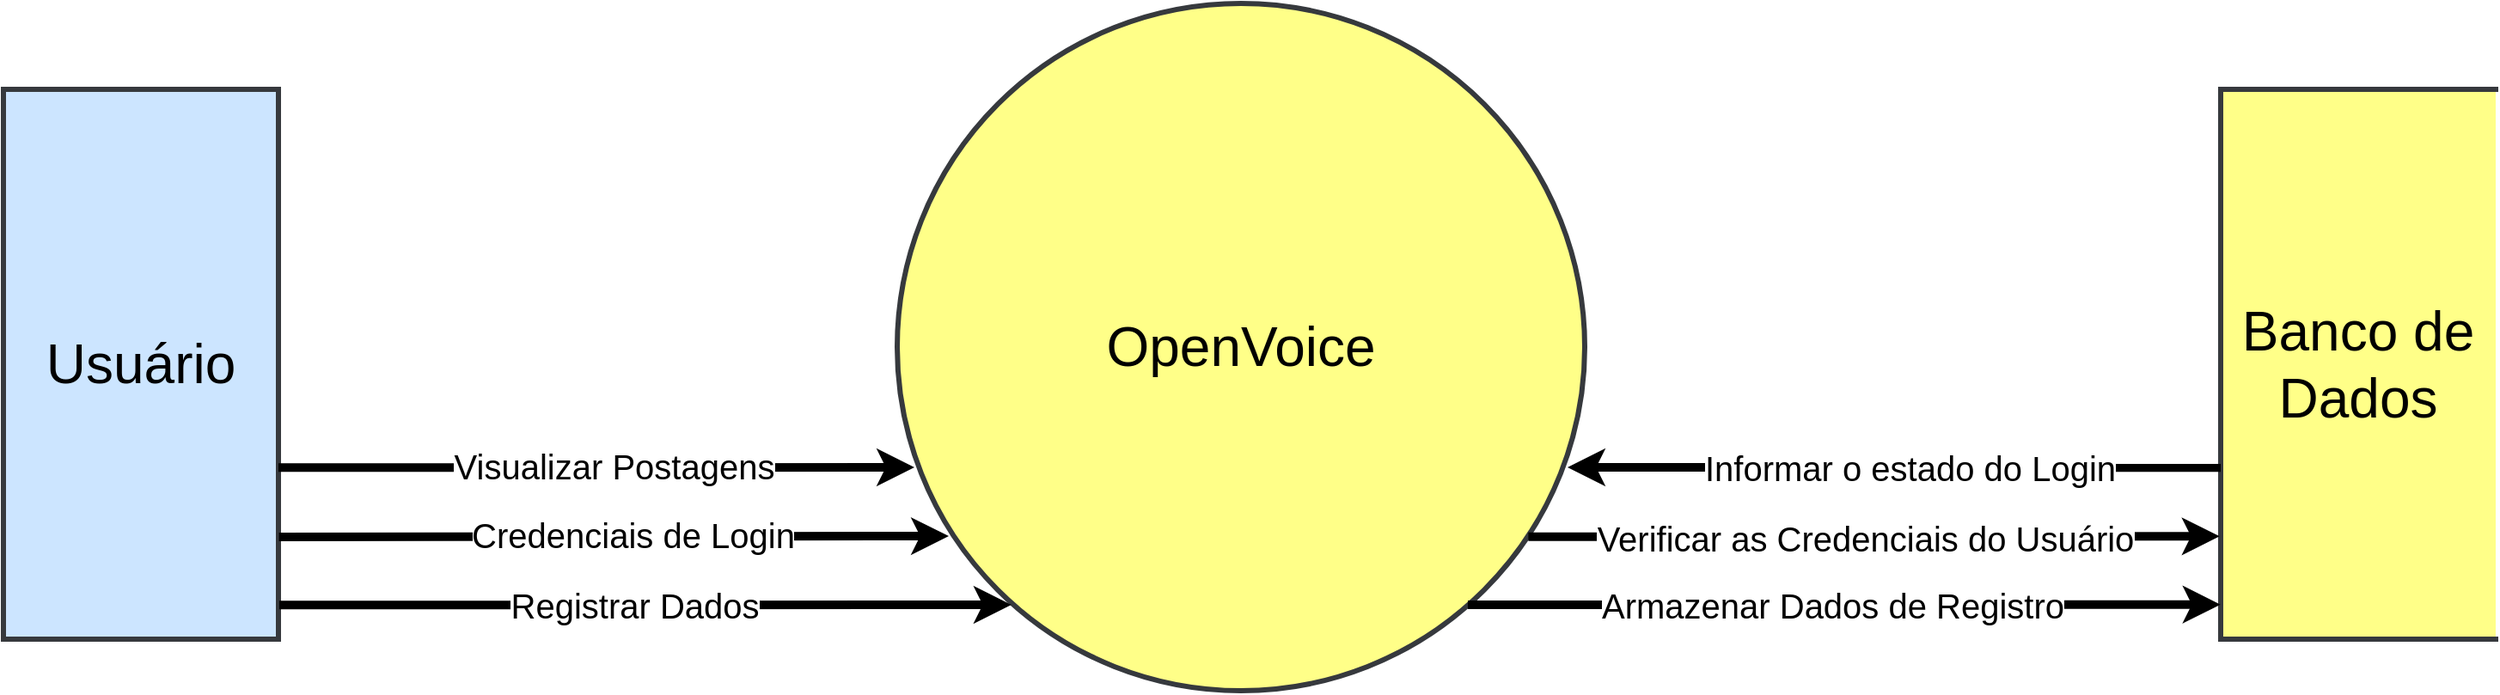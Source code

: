 <mxfile version="24.8.4">
  <diagram name="Page-1" id="RUOL-5rVlNPiTvtHbr-Q">
    <mxGraphModel dx="1369" dy="863" grid="1" gridSize="10" guides="1" tooltips="1" connect="1" arrows="1" fold="1" page="1" pageScale="1" pageWidth="850" pageHeight="1100" math="0" shadow="0">
      <root>
        <mxCell id="0" />
        <mxCell id="1" parent="0" />
        <mxCell id="dgugD9RGf2uUf7r9yJ4--1" value="&lt;font style=&quot;font-size: 32px;&quot;&gt;OpenVoice&lt;br&gt;&lt;/font&gt;" style="ellipse;whiteSpace=wrap;html=1;aspect=fixed;strokeWidth=3;fillColor=#ffff88;strokeColor=#36393d;" vertex="1" parent="1">
          <mxGeometry x="-30" y="130" width="400" height="400" as="geometry" />
        </mxCell>
        <mxCell id="dgugD9RGf2uUf7r9yJ4--2" value="&lt;font style=&quot;font-size: 32px;&quot;&gt;Usuário&lt;/font&gt;" style="html=1;dashed=0;whiteSpace=wrap;strokeWidth=3;fillColor=#cce5ff;strokeColor=#36393d;" vertex="1" parent="1">
          <mxGeometry x="-550" y="180" width="160" height="320" as="geometry" />
        </mxCell>
        <mxCell id="dgugD9RGf2uUf7r9yJ4--3" value="&lt;font style=&quot;font-size: 32px;&quot;&gt;Banco de Dados&lt;br&gt;&lt;/font&gt;" style="html=1;dashed=0;whiteSpace=wrap;shape=partialRectangle;right=0;strokeWidth=3;fillColor=#ffff88;strokeColor=#36393d;" vertex="1" parent="1">
          <mxGeometry x="740" y="180" width="160" height="320" as="geometry" />
        </mxCell>
        <mxCell id="dgugD9RGf2uUf7r9yJ4--4" value="&amp;nbsp;" style="endArrow=classic;html=1;rounded=0;strokeWidth=5;exitX=1.003;exitY=0.938;exitDx=0;exitDy=0;entryX=0.166;entryY=0.875;entryDx=0;entryDy=0;exitPerimeter=0;startArrow=none;startFill=0;endFill=1;entryPerimeter=0;" edge="1" parent="1" source="dgugD9RGf2uUf7r9yJ4--2" target="dgugD9RGf2uUf7r9yJ4--1">
          <mxGeometry width="50" height="50" relative="1" as="geometry">
            <mxPoint x="-90" y="490" as="sourcePoint" />
            <mxPoint x="-40" y="440" as="targetPoint" />
          </mxGeometry>
        </mxCell>
        <mxCell id="dgugD9RGf2uUf7r9yJ4--5" value="&lt;font style=&quot;font-size: 20px;&quot;&gt;Registrar Dados&lt;/font&gt;" style="edgeLabel;html=1;align=center;verticalAlign=middle;resizable=0;points=[];" vertex="1" connectable="0" parent="dgugD9RGf2uUf7r9yJ4--4">
          <mxGeometry x="-0.032" relative="1" as="geometry">
            <mxPoint as="offset" />
          </mxGeometry>
        </mxCell>
        <mxCell id="dgugD9RGf2uUf7r9yJ4--8" value="&amp;nbsp;" style="endArrow=classic;html=1;rounded=0;strokeWidth=5;exitX=0.83;exitY=0.875;exitDx=0;exitDy=0;entryX=-0.001;entryY=0.937;entryDx=0;entryDy=0;startArrow=none;startFill=0;endFill=1;entryPerimeter=0;exitPerimeter=0;" edge="1" parent="1" source="dgugD9RGf2uUf7r9yJ4--1" target="dgugD9RGf2uUf7r9yJ4--3">
          <mxGeometry width="50" height="50" relative="1" as="geometry">
            <mxPoint x="290" y="551" as="sourcePoint" />
            <mxPoint x="646" y="550" as="targetPoint" />
          </mxGeometry>
        </mxCell>
        <mxCell id="dgugD9RGf2uUf7r9yJ4--9" value="&lt;font style=&quot;font-size: 20px;&quot;&gt;Armazenar Dados de Registro&lt;br&gt;&lt;/font&gt;" style="edgeLabel;html=1;align=center;verticalAlign=middle;resizable=0;points=[];" vertex="1" connectable="0" parent="dgugD9RGf2uUf7r9yJ4--8">
          <mxGeometry x="-0.032" relative="1" as="geometry">
            <mxPoint as="offset" />
          </mxGeometry>
        </mxCell>
        <mxCell id="dgugD9RGf2uUf7r9yJ4--10" value="" style="endArrow=classic;html=1;rounded=0;strokeWidth=5;endFill=1;exitX=1.002;exitY=0.814;exitDx=0;exitDy=0;exitPerimeter=0;entryX=0.075;entryY=0.775;entryDx=0;entryDy=0;entryPerimeter=0;" edge="1" parent="1" source="dgugD9RGf2uUf7r9yJ4--2" target="dgugD9RGf2uUf7r9yJ4--1">
          <mxGeometry width="50" height="50" relative="1" as="geometry">
            <mxPoint x="-260" y="440" as="sourcePoint" />
            <mxPoint x="-40" y="400" as="targetPoint" />
          </mxGeometry>
        </mxCell>
        <mxCell id="dgugD9RGf2uUf7r9yJ4--15" value="&lt;font style=&quot;font-size: 20px;&quot;&gt;Credenciais de Login&lt;br&gt;&lt;/font&gt;" style="edgeLabel;html=1;align=center;verticalAlign=middle;resizable=0;points=[];" vertex="1" connectable="0" parent="dgugD9RGf2uUf7r9yJ4--10">
          <mxGeometry x="0.052" y="1" relative="1" as="geometry">
            <mxPoint as="offset" />
          </mxGeometry>
        </mxCell>
        <mxCell id="dgugD9RGf2uUf7r9yJ4--14" value="" style="endArrow=classic;html=1;rounded=0;strokeWidth=5;endFill=1;exitX=0.918;exitY=0.776;exitDx=0;exitDy=0;entryX=-0.004;entryY=0.813;entryDx=0;entryDy=0;entryPerimeter=0;startArrow=none;startFill=0;exitPerimeter=0;" edge="1" parent="1" source="dgugD9RGf2uUf7r9yJ4--1" target="dgugD9RGf2uUf7r9yJ4--3">
          <mxGeometry width="50" height="50" relative="1" as="geometry">
            <mxPoint x="317" y="430" as="sourcePoint" />
            <mxPoint x="646" y="430" as="targetPoint" />
          </mxGeometry>
        </mxCell>
        <mxCell id="dgugD9RGf2uUf7r9yJ4--17" value="&lt;font style=&quot;font-size: 20px;&quot;&gt;Verificar as Credenciais do Usuário&lt;br&gt;&lt;/font&gt;" style="edgeLabel;html=1;align=center;verticalAlign=middle;resizable=0;points=[];" vertex="1" connectable="0" parent="dgugD9RGf2uUf7r9yJ4--14">
          <mxGeometry x="-0.158" relative="1" as="geometry">
            <mxPoint x="26" as="offset" />
          </mxGeometry>
        </mxCell>
        <mxCell id="dgugD9RGf2uUf7r9yJ4--18" value="" style="endArrow=none;html=1;rounded=0;strokeWidth=5;endFill=0;entryX=0;entryY=0.688;entryDx=0;entryDy=0;entryPerimeter=0;startArrow=classic;startFill=1;exitX=0.975;exitY=0.675;exitDx=0;exitDy=0;exitPerimeter=0;" edge="1" parent="1" source="dgugD9RGf2uUf7r9yJ4--1" target="dgugD9RGf2uUf7r9yJ4--3">
          <mxGeometry width="50" height="50" relative="1" as="geometry">
            <mxPoint x="330" y="400" as="sourcePoint" />
            <mxPoint x="692" y="400" as="targetPoint" />
          </mxGeometry>
        </mxCell>
        <mxCell id="dgugD9RGf2uUf7r9yJ4--19" value="&lt;font style=&quot;font-size: 20px;&quot;&gt;Informar o estado do Login&lt;br&gt;&lt;/font&gt;" style="edgeLabel;html=1;align=center;verticalAlign=middle;resizable=0;points=[];" vertex="1" connectable="0" parent="dgugD9RGf2uUf7r9yJ4--18">
          <mxGeometry x="-0.158" relative="1" as="geometry">
            <mxPoint x="39" as="offset" />
          </mxGeometry>
        </mxCell>
        <mxCell id="dgugD9RGf2uUf7r9yJ4--20" value="" style="endArrow=classic;html=1;rounded=0;strokeWidth=5;endFill=1;exitX=1;exitY=0.688;exitDx=0;exitDy=0;exitPerimeter=0;entryX=0.025;entryY=0.675;entryDx=0;entryDy=0;entryPerimeter=0;" edge="1" parent="1" source="dgugD9RGf2uUf7r9yJ4--2" target="dgugD9RGf2uUf7r9yJ4--1">
          <mxGeometry width="50" height="50" relative="1" as="geometry">
            <mxPoint x="-360" y="390" as="sourcePoint" />
            <mxPoint x="30" y="390" as="targetPoint" />
          </mxGeometry>
        </mxCell>
        <mxCell id="dgugD9RGf2uUf7r9yJ4--21" value="&lt;font style=&quot;font-size: 20px;&quot;&gt;Visualizar Postagens&lt;br&gt;&lt;/font&gt;" style="edgeLabel;html=1;align=center;verticalAlign=middle;resizable=0;points=[];" vertex="1" connectable="0" parent="dgugD9RGf2uUf7r9yJ4--20">
          <mxGeometry x="0.052" y="1" relative="1" as="geometry">
            <mxPoint as="offset" />
          </mxGeometry>
        </mxCell>
      </root>
    </mxGraphModel>
  </diagram>
</mxfile>
